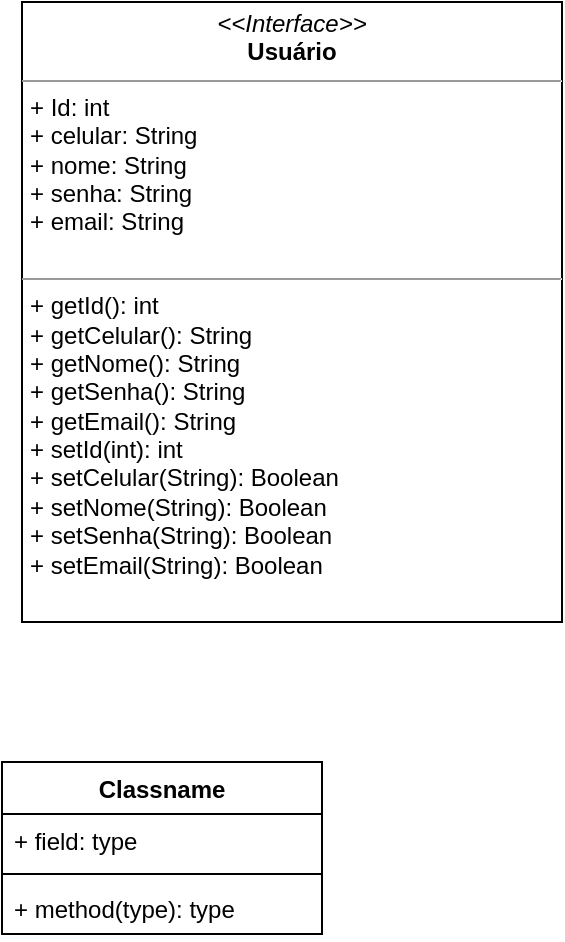 <mxfile version="20.0.2" type="github">
  <diagram id="vq4ZUjBqRkl3Qo-dFUA6" name="Page-1">
    <mxGraphModel dx="1038" dy="539" grid="1" gridSize="10" guides="1" tooltips="1" connect="1" arrows="1" fold="1" page="1" pageScale="1" pageWidth="827" pageHeight="1169" math="0" shadow="0">
      <root>
        <mxCell id="0" />
        <mxCell id="1" parent="0" />
        <mxCell id="SdjU2ew_yaMc-zdotOPO-4" value="Classname" style="swimlane;fontStyle=1;align=center;verticalAlign=top;childLayout=stackLayout;horizontal=1;startSize=26;horizontalStack=0;resizeParent=1;resizeParentMax=0;resizeLast=0;collapsible=1;marginBottom=0;" vertex="1" parent="1">
          <mxGeometry x="10" y="420" width="160" height="86" as="geometry" />
        </mxCell>
        <mxCell id="SdjU2ew_yaMc-zdotOPO-5" value="+ field: type" style="text;strokeColor=none;fillColor=none;align=left;verticalAlign=top;spacingLeft=4;spacingRight=4;overflow=hidden;rotatable=0;points=[[0,0.5],[1,0.5]];portConstraint=eastwest;" vertex="1" parent="SdjU2ew_yaMc-zdotOPO-4">
          <mxGeometry y="26" width="160" height="26" as="geometry" />
        </mxCell>
        <mxCell id="SdjU2ew_yaMc-zdotOPO-6" value="" style="line;strokeWidth=1;fillColor=none;align=left;verticalAlign=middle;spacingTop=-1;spacingLeft=3;spacingRight=3;rotatable=0;labelPosition=right;points=[];portConstraint=eastwest;" vertex="1" parent="SdjU2ew_yaMc-zdotOPO-4">
          <mxGeometry y="52" width="160" height="8" as="geometry" />
        </mxCell>
        <mxCell id="SdjU2ew_yaMc-zdotOPO-7" value="+ method(type): type" style="text;strokeColor=none;fillColor=none;align=left;verticalAlign=top;spacingLeft=4;spacingRight=4;overflow=hidden;rotatable=0;points=[[0,0.5],[1,0.5]];portConstraint=eastwest;" vertex="1" parent="SdjU2ew_yaMc-zdotOPO-4">
          <mxGeometry y="60" width="160" height="26" as="geometry" />
        </mxCell>
        <mxCell id="SdjU2ew_yaMc-zdotOPO-8" value="&lt;p style=&quot;margin:0px;margin-top:4px;text-align:center;&quot;&gt;&lt;i&gt;&amp;lt;&amp;lt;Interface&amp;gt;&amp;gt;&lt;/i&gt;&lt;br&gt;&lt;b&gt;Usuário&lt;/b&gt;&lt;/p&gt;&lt;hr size=&quot;1&quot;&gt;&lt;p style=&quot;margin:0px;margin-left:4px;&quot;&gt;+ Id: int&lt;br&gt;+ celular: String&lt;/p&gt;&lt;p style=&quot;margin:0px;margin-left:4px;&quot;&gt;+ nome: String&lt;/p&gt;&lt;p style=&quot;margin:0px;margin-left:4px;&quot;&gt;+ senha: String&lt;/p&gt;&lt;p style=&quot;margin:0px;margin-left:4px;&quot;&gt;+ email: String&lt;/p&gt;&lt;p style=&quot;margin:0px;margin-left:4px;&quot;&gt;&lt;br&gt;&lt;/p&gt;&lt;hr size=&quot;1&quot;&gt;&lt;p style=&quot;margin: 0px 0px 0px 4px;&quot;&gt;+ getId(): int&lt;br&gt;+ getCelular(): String&lt;/p&gt;&lt;p style=&quot;margin: 0px 0px 0px 4px;&quot;&gt;+ getNome(): String&lt;/p&gt;&lt;p style=&quot;margin: 0px 0px 0px 4px;&quot;&gt;+ getSenha(): String&lt;/p&gt;&lt;p style=&quot;margin: 0px 0px 0px 4px;&quot;&gt;+ getEmail(): String&lt;/p&gt;&lt;p style=&quot;margin: 0px 0px 0px 4px;&quot;&gt;+ setId(int): int&lt;br&gt;+ setCelular(String): Boolean&lt;/p&gt;&lt;p style=&quot;margin: 0px 0px 0px 4px;&quot;&gt;+ setNome(String): Boolean&lt;/p&gt;&lt;p style=&quot;margin: 0px 0px 0px 4px;&quot;&gt;+ setSenha(String): Boolean&lt;/p&gt;&lt;p style=&quot;margin: 0px 0px 0px 4px;&quot;&gt;+ setEmail(String): Boolean&lt;/p&gt;" style="verticalAlign=top;align=left;overflow=fill;fontSize=12;fontFamily=Helvetica;html=1;" vertex="1" parent="1">
          <mxGeometry x="20" y="40" width="270" height="310" as="geometry" />
        </mxCell>
      </root>
    </mxGraphModel>
  </diagram>
</mxfile>
